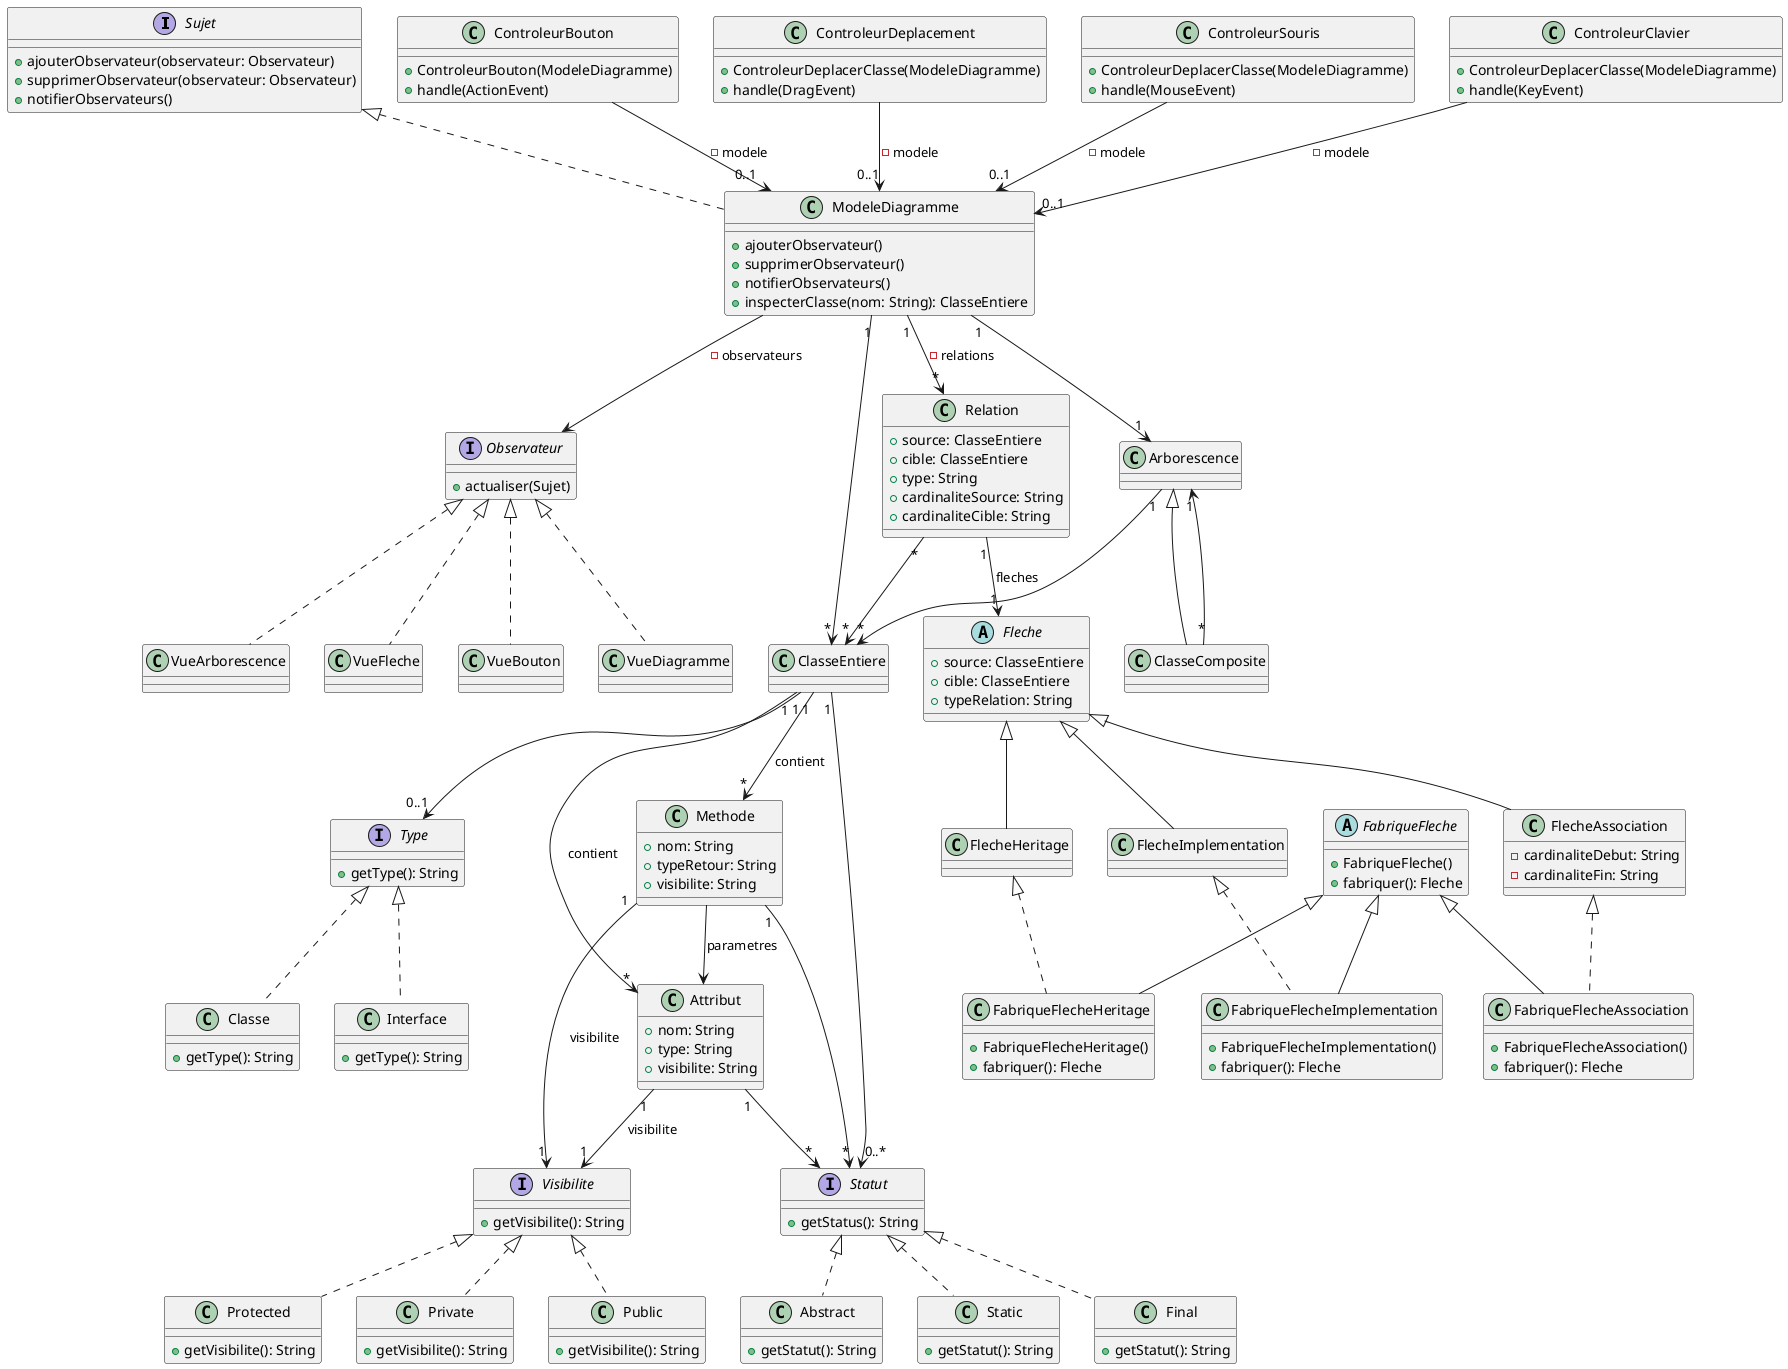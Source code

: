 @startuml
interface Sujet {
    +ajouterObservateur(observateur: Observateur)
    +supprimerObservateur(observateur: Observateur)
    +notifierObservateurs()
}

interface Observateur {
    +actualiser(Sujet)
}

class ModeleDiagramme implements Sujet {
    +ajouterObservateur()
    +supprimerObservateur()
    +notifierObservateurs()
    +inspecterClasse(nom: String): ClasseEntiere
}



class ClasseEntiere{
}

class Attribut {
    +nom: String
    +type: String
    +visibilite: String
}

class Methode {
    +nom: String
    +typeRetour: String
    +visibilite: String
}

class Relation {
    +source: ClasseEntiere
    +cible: ClasseEntiere
    +type: String
    +cardinaliteSource: String
    +cardinaliteCible: String
}

abstract Fleche {
    +source: ClasseEntiere
    +cible: ClasseEntiere
    +typeRelation: String
}

class FlecheAssociation extends Fleche {
    -cardinaliteDebut: String
    -cardinaliteFin: String
}

class FlecheHeritage extends Fleche {
}

class FlecheImplementation extends Fleche {
}

abstract FabriqueFleche {
    +FabriqueFleche()
    +fabriquer(): Fleche
}

class FabriqueFlecheAssociation extends FabriqueFleche implements FlecheAssociation{
    +FabriqueFlecheAssociation()
    +fabriquer(): Fleche
}

class FabriqueFlecheHeritage extends FabriqueFleche implements FlecheHeritage{
    +FabriqueFlecheHeritage()
    +fabriquer(): Fleche
}

class FabriqueFlecheImplementation extends FabriqueFleche implements FlecheImplementation {
    +FabriqueFlecheImplementation()
    +fabriquer(): Fleche
}


class VueDiagramme implements Observateur {
}

class VueArborescence implements Observateur {
}

class VueFleche implements Observateur {
}

class VueBouton implements Observateur {
}

class ControleurBouton {
    +ControleurBouton(ModeleDiagramme)
    +handle(ActionEvent)
}


class ControleurDeplacement {
    +ControleurDeplacerClasse(ModeleDiagramme)
    +handle(DragEvent)
}

class ControleurSouris {
    +ControleurDeplacerClasse(ModeleDiagramme)
    +handle(MouseEvent)
}

class ControleurClavier {
    +ControleurDeplacerClasse(ModeleDiagramme)
    +handle(KeyEvent)
}


interface Visibilite {
  +getVisibilite(): String
}

class Protected implements Visibilite{
  +getVisibilite(): String
}

class Private implements Visibilite{
  +getVisibilite(): String
}

class Public implements Visibilite{
  +getVisibilite(): String
}

interface Type {
  +getType(): String
}

class Classe implements Type{
  +getType(): String
}

class Interface implements Type {
  +getType(): String
}


interface Statut {
  +getStatus(): String
}

class Abstract implements Statut {
  +getStatut(): String
}

class Static implements Statut {
  +getStatut(): String
}

class Final implements Statut {
  +getStatut(): String
}

class Arborescence {
}

class ClasseComposite extends Arborescence{
  
}


ModeleDiagramme --> Observateur : -observateurs
ModeleDiagramme "1" --> "*" Relation : - relations

ControleurDeplacement  --> "0..1" ModeleDiagramme : - modele
ControleurBouton -->"0..1" ModeleDiagramme : - modele
ControleurSouris --> "0..1" ModeleDiagramme : - modele
ControleurClavier --> "0..1" ModeleDiagramme : - modele


ClasseEntiere "1" --> "*" Attribut : "contient"
ClasseEntiere "1" --> "*" Methode : "contient"

Methode --> Attribut : parametres

Relation "1" --> "1" Fleche : fleches
Relation "*" --> "*" ClasseEntiere

Attribut "1" --> "1" Visibilite : visibilite
Methode "1" --> "1" Visibilite : visibilite
ClasseEntiere "1" --> "0..1" Type
ClasseEntiere "1" --> "0..*" Statut
Attribut "1" --> "*" Statut
Methode "1" --> "*" Statut

ModeleDiagramme   "1" --> "*" ClasseEntiere
ModeleDiagramme "1" --> "1" Arborescence
ClasseComposite "*" --> "1" Arborescence
Arborescence "1" --> "*" ClasseEntiere

@enduml
